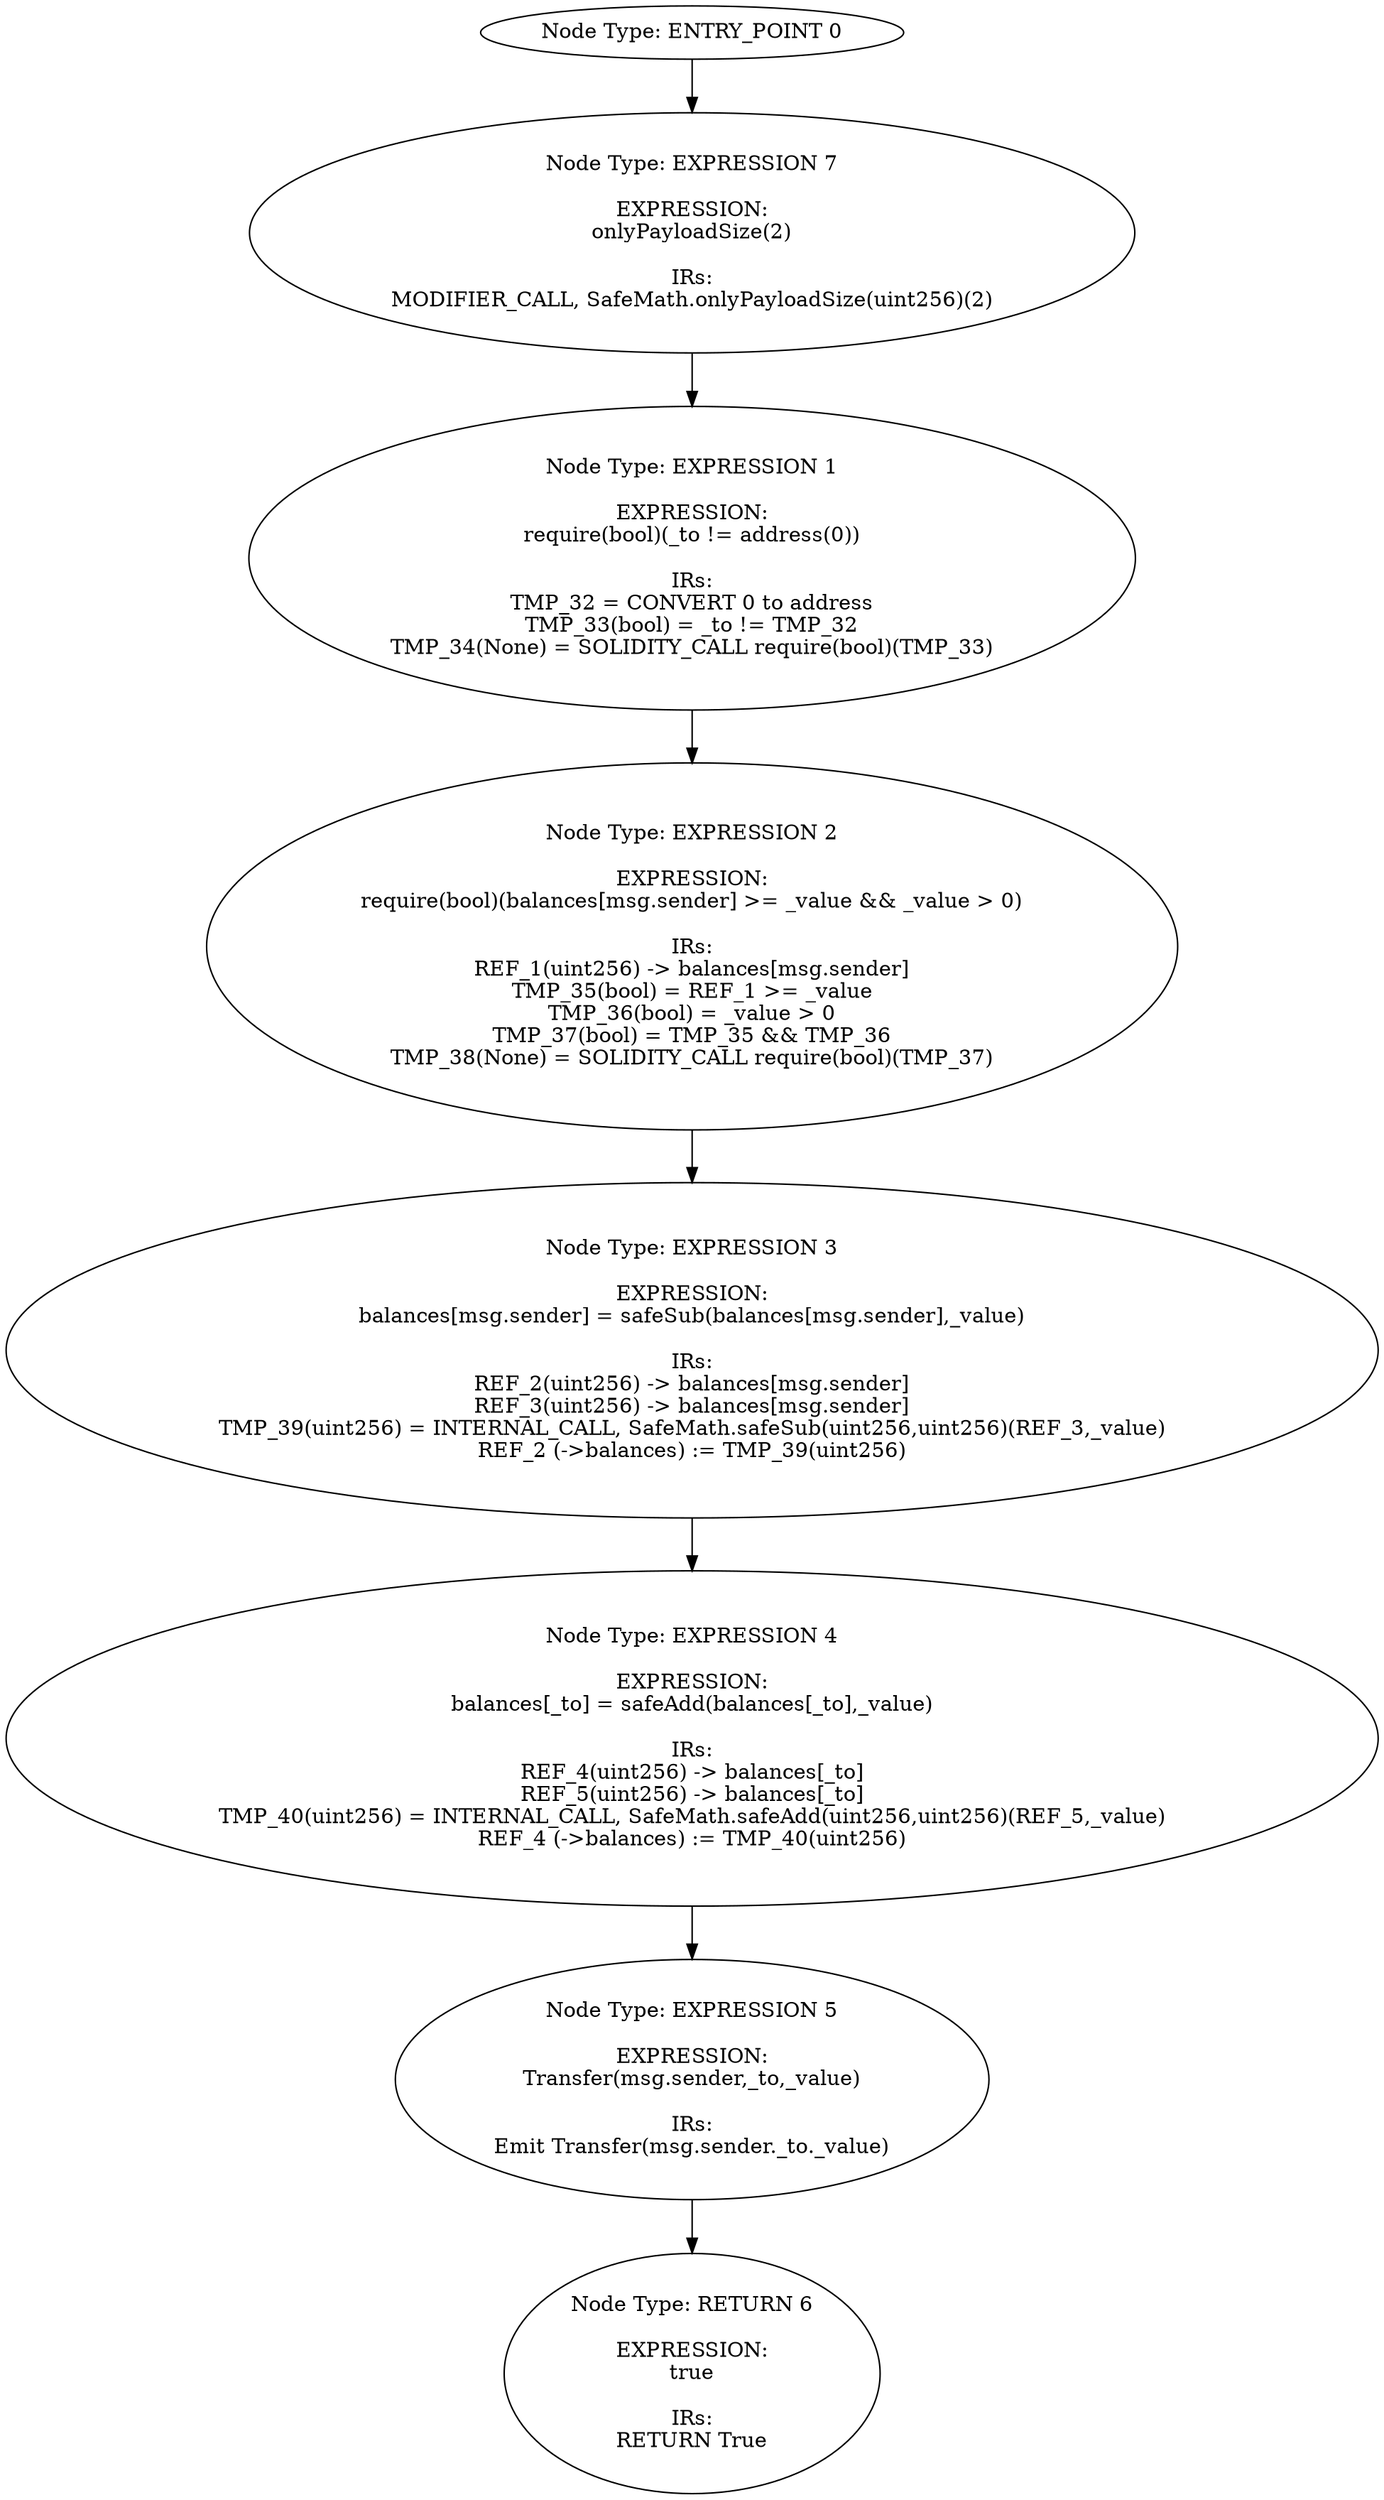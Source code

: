 digraph{
0[label="Node Type: ENTRY_POINT 0
"];
0->7;
1[label="Node Type: EXPRESSION 1

EXPRESSION:
require(bool)(_to != address(0))

IRs:
TMP_32 = CONVERT 0 to address
TMP_33(bool) = _to != TMP_32
TMP_34(None) = SOLIDITY_CALL require(bool)(TMP_33)"];
1->2;
2[label="Node Type: EXPRESSION 2

EXPRESSION:
require(bool)(balances[msg.sender] >= _value && _value > 0)

IRs:
REF_1(uint256) -> balances[msg.sender]
TMP_35(bool) = REF_1 >= _value
TMP_36(bool) = _value > 0
TMP_37(bool) = TMP_35 && TMP_36
TMP_38(None) = SOLIDITY_CALL require(bool)(TMP_37)"];
2->3;
3[label="Node Type: EXPRESSION 3

EXPRESSION:
balances[msg.sender] = safeSub(balances[msg.sender],_value)

IRs:
REF_2(uint256) -> balances[msg.sender]
REF_3(uint256) -> balances[msg.sender]
TMP_39(uint256) = INTERNAL_CALL, SafeMath.safeSub(uint256,uint256)(REF_3,_value)
REF_2 (->balances) := TMP_39(uint256)"];
3->4;
4[label="Node Type: EXPRESSION 4

EXPRESSION:
balances[_to] = safeAdd(balances[_to],_value)

IRs:
REF_4(uint256) -> balances[_to]
REF_5(uint256) -> balances[_to]
TMP_40(uint256) = INTERNAL_CALL, SafeMath.safeAdd(uint256,uint256)(REF_5,_value)
REF_4 (->balances) := TMP_40(uint256)"];
4->5;
5[label="Node Type: EXPRESSION 5

EXPRESSION:
Transfer(msg.sender,_to,_value)

IRs:
Emit Transfer(msg.sender._to._value)"];
5->6;
6[label="Node Type: RETURN 6

EXPRESSION:
true

IRs:
RETURN True"];
7[label="Node Type: EXPRESSION 7

EXPRESSION:
onlyPayloadSize(2)

IRs:
MODIFIER_CALL, SafeMath.onlyPayloadSize(uint256)(2)"];
7->1;
}
